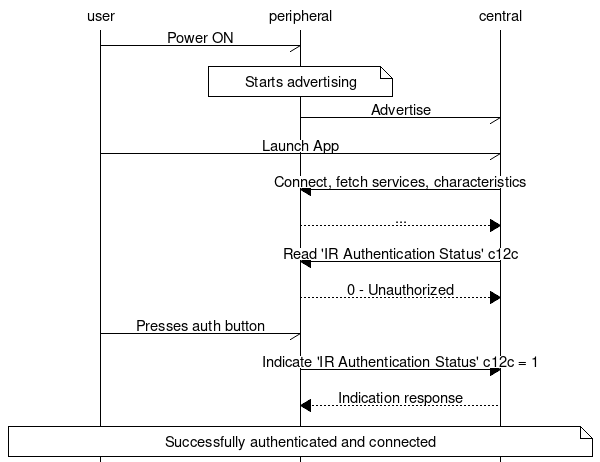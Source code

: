 msc {
    # entities
    user, peripheral, central;

    user -> peripheral [label = "Power ON"];
    peripheral note peripheral [label = "Starts advertising"];
    peripheral -> central [label = "Advertise"];

    user -> central [label = "Launch App"];

    peripheral <= central [label = "Connect, fetch services, characteristics"];
    peripheral >> central [label = "..."];

    peripheral <= central [label = "Read 'IR Authentication Status' c12c"];
    peripheral >> central [label = "0 - Unauthorized"];

    user -> peripheral [label = "Presses auth button"];
    peripheral => central [label = "Indicate 'IR Authentication Status' c12c = 1"];
    peripheral << central [label = "Indication response"];

    user note central [label = "Successfully authenticated and connected"];
}
